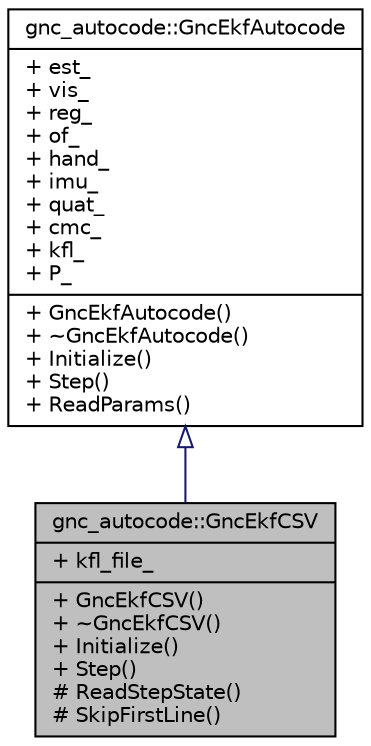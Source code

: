 digraph "gnc_autocode::GncEkfCSV"
{
 // LATEX_PDF_SIZE
  edge [fontname="Helvetica",fontsize="10",labelfontname="Helvetica",labelfontsize="10"];
  node [fontname="Helvetica",fontsize="10",shape=record];
  Node1 [label="{gnc_autocode::GncEkfCSV\n|+ kfl_file_\l|+ GncEkfCSV()\l+ ~GncEkfCSV()\l+ Initialize()\l+ Step()\l# ReadStepState()\l# SkipFirstLine()\l}",height=0.2,width=0.4,color="black", fillcolor="grey75", style="filled", fontcolor="black",tooltip=" "];
  Node2 -> Node1 [dir="back",color="midnightblue",fontsize="10",style="solid",arrowtail="onormal",fontname="Helvetica"];
  Node2 [label="{gnc_autocode::GncEkfAutocode\n|+ est_\l+ vis_\l+ reg_\l+ of_\l+ hand_\l+ imu_\l+ quat_\l+ cmc_\l+ kfl_\l+ P_\l|+ GncEkfAutocode()\l+ ~GncEkfAutocode()\l+ Initialize()\l+ Step()\l+ ReadParams()\l}",height=0.2,width=0.4,color="black", fillcolor="white", style="filled",URL="$classgnc__autocode_1_1GncEkfAutocode.html",tooltip=" "];
}
